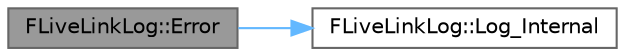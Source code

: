 digraph "FLiveLinkLog::Error"
{
 // INTERACTIVE_SVG=YES
 // LATEX_PDF_SIZE
  bgcolor="transparent";
  edge [fontname=Helvetica,fontsize=10,labelfontname=Helvetica,labelfontsize=10];
  node [fontname=Helvetica,fontsize=10,shape=box,height=0.2,width=0.4];
  rankdir="LR";
  Node1 [id="Node000001",label="FLiveLinkLog::Error",height=0.2,width=0.4,color="gray40", fillcolor="grey60", style="filled", fontcolor="black",tooltip="Write an error in to the LiveLink log."];
  Node1 -> Node2 [id="edge1_Node000001_Node000002",color="steelblue1",style="solid",tooltip=" "];
  Node2 [id="Node000002",label="FLiveLinkLog::Log_Internal",height=0.2,width=0.4,color="grey40", fillcolor="white", style="filled",URL="$db/d2f/classFLiveLinkLog.html#a156b9989160cedb26364f9aca5fb23e7",tooltip=" "];
}
